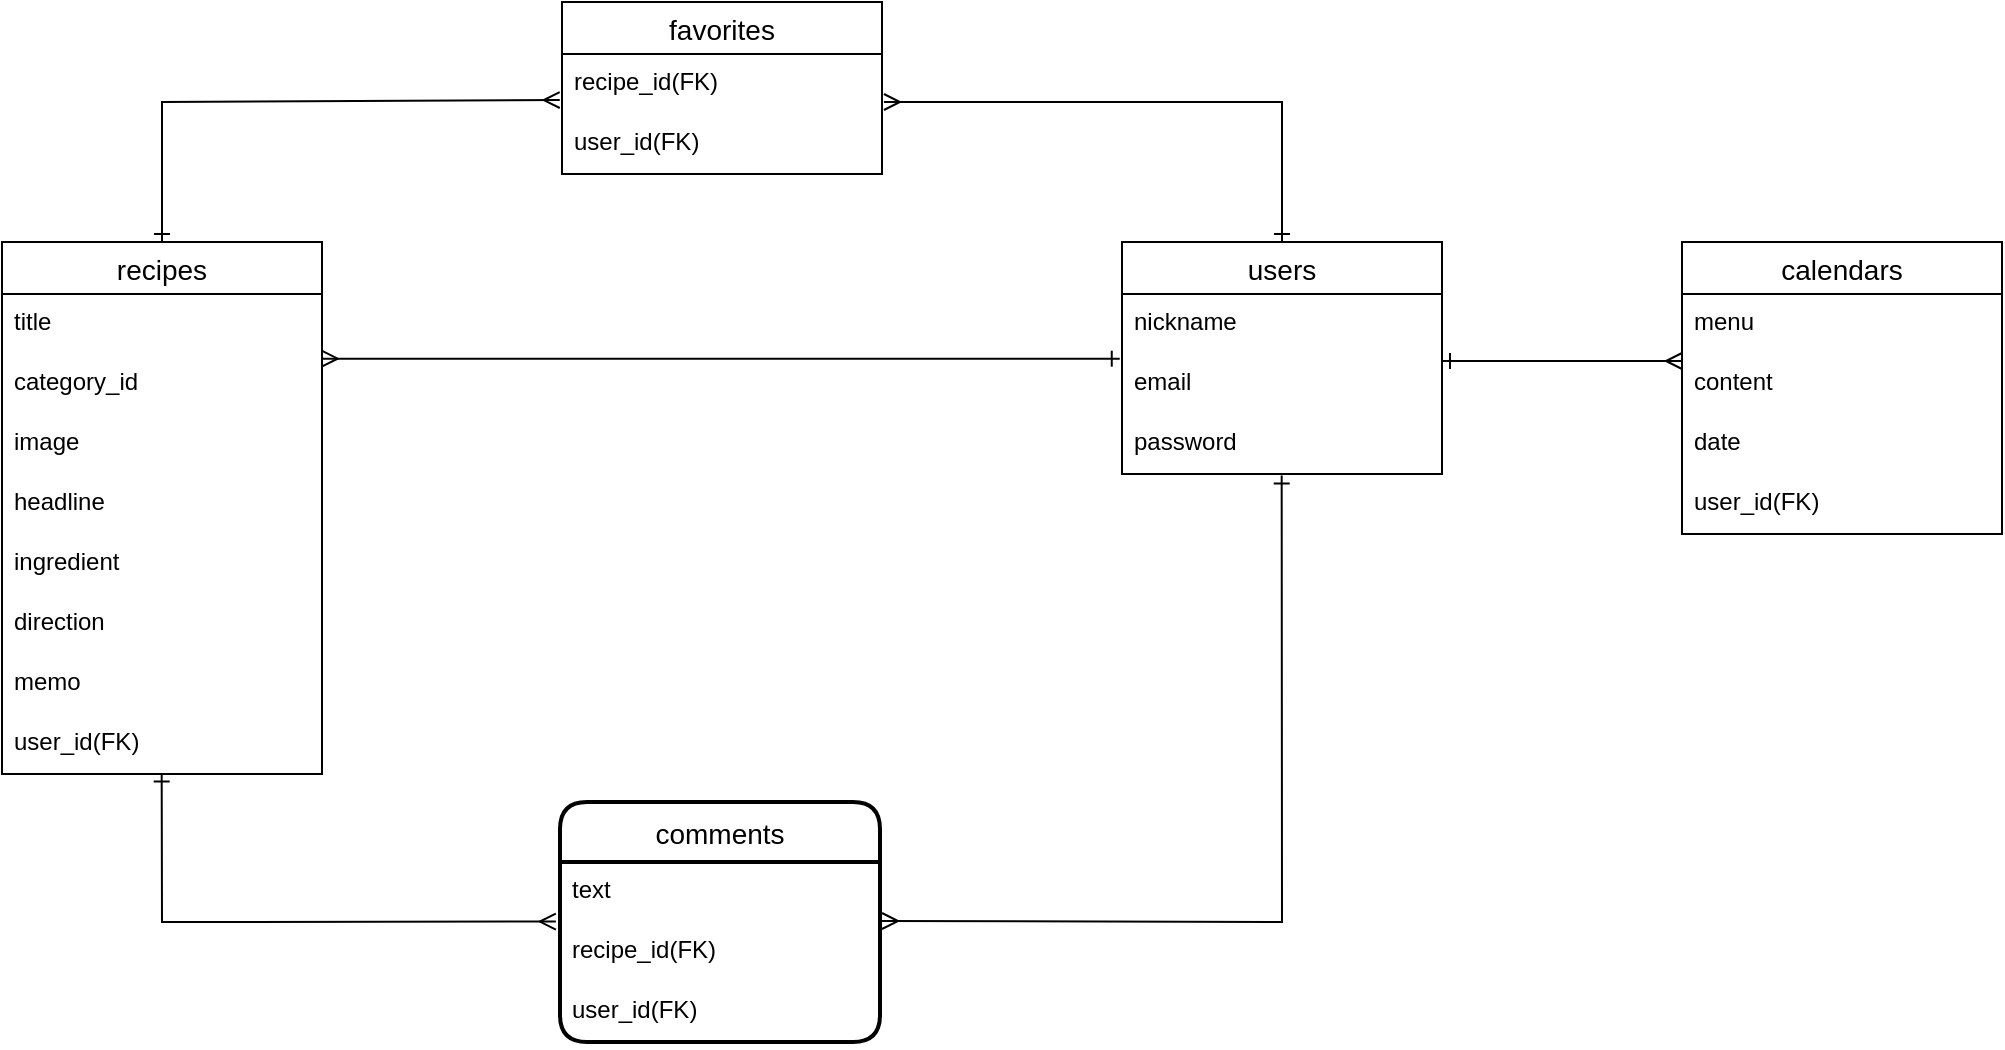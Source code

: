 <mxfile>
    <diagram id="KlwYdV2zwzi2OdbtzaOc" name="ページ1">
        <mxGraphModel dx="932" dy="473" grid="1" gridSize="10" guides="1" tooltips="1" connect="1" arrows="1" fold="1" page="1" pageScale="1" pageWidth="827" pageHeight="1169" math="0" shadow="0">
            <root>
                <mxCell id="0"/>
                <mxCell id="1" parent="0"/>
                <mxCell id="15" value="users" style="swimlane;fontStyle=0;childLayout=stackLayout;horizontal=1;startSize=26;horizontalStack=0;resizeParent=1;resizeParentMax=0;resizeLast=0;collapsible=1;marginBottom=0;align=center;fontSize=14;" parent="1" vertex="1">
                    <mxGeometry x="600" y="160" width="160" height="116" as="geometry"/>
                </mxCell>
                <mxCell id="16" value="nickname" style="text;strokeColor=none;fillColor=none;spacingLeft=4;spacingRight=4;overflow=hidden;rotatable=0;points=[[0,0.5],[1,0.5]];portConstraint=eastwest;fontSize=12;" parent="15" vertex="1">
                    <mxGeometry y="26" width="160" height="30" as="geometry"/>
                </mxCell>
                <mxCell id="17" value="email" style="text;strokeColor=none;fillColor=none;spacingLeft=4;spacingRight=4;overflow=hidden;rotatable=0;points=[[0,0.5],[1,0.5]];portConstraint=eastwest;fontSize=12;" parent="15" vertex="1">
                    <mxGeometry y="56" width="160" height="30" as="geometry"/>
                </mxCell>
                <mxCell id="18" value="password" style="text;strokeColor=none;fillColor=none;spacingLeft=4;spacingRight=4;overflow=hidden;rotatable=0;points=[[0,0.5],[1,0.5]];portConstraint=eastwest;fontSize=12;" parent="15" vertex="1">
                    <mxGeometry y="86" width="160" height="30" as="geometry"/>
                </mxCell>
                <mxCell id="19" value="recipes" style="swimlane;fontStyle=0;childLayout=stackLayout;horizontal=1;startSize=26;horizontalStack=0;resizeParent=1;resizeParentMax=0;resizeLast=0;collapsible=1;marginBottom=0;align=center;fontSize=14;" parent="1" vertex="1">
                    <mxGeometry x="40" y="160" width="160" height="266" as="geometry"/>
                </mxCell>
                <mxCell id="20" value="title" style="text;strokeColor=none;fillColor=none;spacingLeft=4;spacingRight=4;overflow=hidden;rotatable=0;points=[[0,0.5],[1,0.5]];portConstraint=eastwest;fontSize=12;" parent="19" vertex="1">
                    <mxGeometry y="26" width="160" height="30" as="geometry"/>
                </mxCell>
                <mxCell id="21" value="category_id" style="text;strokeColor=none;fillColor=none;spacingLeft=4;spacingRight=4;overflow=hidden;rotatable=0;points=[[0,0.5],[1,0.5]];portConstraint=eastwest;fontSize=12;" parent="19" vertex="1">
                    <mxGeometry y="56" width="160" height="30" as="geometry"/>
                </mxCell>
                <mxCell id="22" value="image" style="text;strokeColor=none;fillColor=none;spacingLeft=4;spacingRight=4;overflow=hidden;rotatable=0;points=[[0,0.5],[1,0.5]];portConstraint=eastwest;fontSize=12;" parent="19" vertex="1">
                    <mxGeometry y="86" width="160" height="30" as="geometry"/>
                </mxCell>
                <mxCell id="34" value="headline" style="text;strokeColor=none;fillColor=none;spacingLeft=4;spacingRight=4;overflow=hidden;rotatable=0;points=[[0,0.5],[1,0.5]];portConstraint=eastwest;fontSize=12;" parent="19" vertex="1">
                    <mxGeometry y="116" width="160" height="30" as="geometry"/>
                </mxCell>
                <mxCell id="36" value="ingredient" style="text;strokeColor=none;fillColor=none;spacingLeft=4;spacingRight=4;overflow=hidden;rotatable=0;points=[[0,0.5],[1,0.5]];portConstraint=eastwest;fontSize=12;" parent="19" vertex="1">
                    <mxGeometry y="146" width="160" height="30" as="geometry"/>
                </mxCell>
                <mxCell id="35" value="direction" style="text;strokeColor=none;fillColor=none;spacingLeft=4;spacingRight=4;overflow=hidden;rotatable=0;points=[[0,0.5],[1,0.5]];portConstraint=eastwest;fontSize=12;" parent="19" vertex="1">
                    <mxGeometry y="176" width="160" height="30" as="geometry"/>
                </mxCell>
                <mxCell id="37" value="memo" style="text;strokeColor=none;fillColor=none;spacingLeft=4;spacingRight=4;overflow=hidden;rotatable=0;points=[[0,0.5],[1,0.5]];portConstraint=eastwest;fontSize=12;" parent="19" vertex="1">
                    <mxGeometry y="206" width="160" height="30" as="geometry"/>
                </mxCell>
                <mxCell id="33" value="user_id(FK)" style="text;strokeColor=none;fillColor=none;spacingLeft=4;spacingRight=4;overflow=hidden;rotatable=0;points=[[0,0.5],[1,0.5]];portConstraint=eastwest;fontSize=12;" parent="19" vertex="1">
                    <mxGeometry y="236" width="160" height="30" as="geometry"/>
                </mxCell>
                <mxCell id="42" value="comments" style="swimlane;childLayout=stackLayout;horizontal=1;startSize=30;horizontalStack=0;rounded=1;fontSize=14;fontStyle=0;strokeWidth=2;resizeParent=0;resizeLast=1;shadow=0;dashed=0;align=center;" parent="1" vertex="1">
                    <mxGeometry x="319" y="440" width="160" height="120" as="geometry"/>
                </mxCell>
                <mxCell id="45" value="text" style="text;strokeColor=none;fillColor=none;spacingLeft=4;spacingRight=4;overflow=hidden;rotatable=0;points=[[0,0.5],[1,0.5]];portConstraint=eastwest;fontSize=12;" parent="42" vertex="1">
                    <mxGeometry y="30" width="160" height="30" as="geometry"/>
                </mxCell>
                <mxCell id="54" value="recipe_id(FK)" style="text;strokeColor=none;fillColor=none;spacingLeft=4;spacingRight=4;overflow=hidden;rotatable=0;points=[[0,0.5],[1,0.5]];portConstraint=eastwest;fontSize=12;" parent="42" vertex="1">
                    <mxGeometry y="60" width="160" height="30" as="geometry"/>
                </mxCell>
                <mxCell id="44" value="user_id(FK)" style="text;strokeColor=none;fillColor=none;spacingLeft=4;spacingRight=4;overflow=hidden;rotatable=0;points=[[0,0.5],[1,0.5]];portConstraint=eastwest;fontSize=12;" parent="42" vertex="1">
                    <mxGeometry y="90" width="160" height="30" as="geometry"/>
                </mxCell>
                <mxCell id="46" value="calendars" style="swimlane;fontStyle=0;childLayout=stackLayout;horizontal=1;startSize=26;horizontalStack=0;resizeParent=1;resizeParentMax=0;resizeLast=0;collapsible=1;marginBottom=0;align=center;fontSize=14;" parent="1" vertex="1">
                    <mxGeometry x="880" y="160" width="160" height="146" as="geometry"/>
                </mxCell>
                <mxCell id="85" value="menu" style="text;strokeColor=none;fillColor=none;spacingLeft=4;spacingRight=4;overflow=hidden;rotatable=0;points=[[0,0.5],[1,0.5]];portConstraint=eastwest;fontSize=12;" parent="46" vertex="1">
                    <mxGeometry y="26" width="160" height="30" as="geometry"/>
                </mxCell>
                <mxCell id="47" value="content" style="text;strokeColor=none;fillColor=none;spacingLeft=4;spacingRight=4;overflow=hidden;rotatable=0;points=[[0,0.5],[1,0.5]];portConstraint=eastwest;fontSize=12;" parent="46" vertex="1">
                    <mxGeometry y="56" width="160" height="30" as="geometry"/>
                </mxCell>
                <mxCell id="86" value="date" style="text;strokeColor=none;fillColor=none;spacingLeft=4;spacingRight=4;overflow=hidden;rotatable=0;points=[[0,0.5],[1,0.5]];portConstraint=eastwest;fontSize=12;" parent="46" vertex="1">
                    <mxGeometry y="86" width="160" height="30" as="geometry"/>
                </mxCell>
                <mxCell id="84" value="user_id(FK)" style="text;strokeColor=none;fillColor=none;spacingLeft=4;spacingRight=4;overflow=hidden;rotatable=0;points=[[0,0.5],[1,0.5]];portConstraint=eastwest;fontSize=12;" parent="46" vertex="1">
                    <mxGeometry y="116" width="160" height="30" as="geometry"/>
                </mxCell>
                <mxCell id="50" value="favorites" style="swimlane;fontStyle=0;childLayout=stackLayout;horizontal=1;startSize=26;horizontalStack=0;resizeParent=1;resizeParentMax=0;resizeLast=0;collapsible=1;marginBottom=0;align=center;fontSize=14;" parent="1" vertex="1">
                    <mxGeometry x="320" y="40" width="160" height="86" as="geometry"/>
                </mxCell>
                <mxCell id="51" value="recipe_id(FK)" style="text;strokeColor=none;fillColor=none;spacingLeft=4;spacingRight=4;overflow=hidden;rotatable=0;points=[[0,0.5],[1,0.5]];portConstraint=eastwest;fontSize=12;" parent="50" vertex="1">
                    <mxGeometry y="26" width="160" height="30" as="geometry"/>
                </mxCell>
                <mxCell id="52" value="user_id(FK)" style="text;strokeColor=none;fillColor=none;spacingLeft=4;spacingRight=4;overflow=hidden;rotatable=0;points=[[0,0.5],[1,0.5]];portConstraint=eastwest;fontSize=12;" parent="50" vertex="1">
                    <mxGeometry y="56" width="160" height="30" as="geometry"/>
                </mxCell>
                <mxCell id="78" style="edgeStyle=none;html=1;exitX=0.499;exitY=1.025;exitDx=0;exitDy=0;startArrow=ERone;startFill=0;endArrow=ERmany;endFill=0;exitPerimeter=0;rounded=0;" parent="1" source="18" edge="1">
                    <mxGeometry relative="1" as="geometry">
                        <mxPoint x="480" y="499.5" as="targetPoint"/>
                        <Array as="points">
                            <mxPoint x="680" y="500"/>
                        </Array>
                        <mxPoint x="690" y="499.5" as="sourcePoint"/>
                    </mxGeometry>
                </mxCell>
                <mxCell id="79" style="edgeStyle=none;html=1;startArrow=ERone;startFill=0;endArrow=ERmany;endFill=0;rounded=0;entryX=-0.013;entryY=-0.008;entryDx=0;entryDy=0;entryPerimeter=0;exitX=0.499;exitY=0.992;exitDx=0;exitDy=0;exitPerimeter=0;" parent="1" source="33" target="54" edge="1">
                    <mxGeometry relative="1" as="geometry">
                        <mxPoint x="300" y="520" as="targetPoint"/>
                        <Array as="points">
                            <mxPoint x="120" y="500"/>
                        </Array>
                        <mxPoint x="120" y="470" as="sourcePoint"/>
                    </mxGeometry>
                </mxCell>
                <mxCell id="80" style="edgeStyle=none;html=1;exitX=0.5;exitY=0;exitDx=0;exitDy=0;startArrow=ERone;startFill=0;endArrow=ERmany;endFill=0;rounded=0;entryX=1.006;entryY=0.8;entryDx=0;entryDy=0;entryPerimeter=0;" parent="1" source="15" target="51" edge="1">
                    <mxGeometry relative="1" as="geometry">
                        <mxPoint x="270" y="382.75" as="targetPoint"/>
                        <Array as="points">
                            <mxPoint x="680" y="90"/>
                        </Array>
                        <mxPoint x="469.84" y="160" as="sourcePoint"/>
                    </mxGeometry>
                </mxCell>
                <mxCell id="81" style="edgeStyle=none;html=1;startArrow=ERone;startFill=0;endArrow=ERmany;endFill=0;rounded=0;entryX=-0.007;entryY=0.767;entryDx=0;entryDy=0;entryPerimeter=0;exitX=0.5;exitY=0;exitDx=0;exitDy=0;" parent="1" source="19" target="51" edge="1">
                    <mxGeometry relative="1" as="geometry">
                        <mxPoint x="80.0" y="80" as="targetPoint"/>
                        <Array as="points">
                            <mxPoint x="120" y="90"/>
                        </Array>
                        <mxPoint x="279.04" y="150" as="sourcePoint"/>
                    </mxGeometry>
                </mxCell>
                <mxCell id="82" style="edgeStyle=none;html=1;exitX=-0.007;exitY=1.078;exitDx=0;exitDy=0;startArrow=ERone;startFill=0;endArrow=ERmany;endFill=0;rounded=0;exitPerimeter=0;entryX=0.999;entryY=0.078;entryDx=0;entryDy=0;entryPerimeter=0;" parent="1" source="16" target="21" edge="1">
                    <mxGeometry relative="1" as="geometry">
                        <mxPoint x="240" y="218" as="targetPoint"/>
                        <mxPoint x="469.04" y="320" as="sourcePoint"/>
                    </mxGeometry>
                </mxCell>
                <mxCell id="87" style="edgeStyle=none;html=1;startArrow=ERone;startFill=0;endArrow=ERmany;endFill=0;rounded=0;" edge="1" parent="1">
                    <mxGeometry relative="1" as="geometry">
                        <mxPoint x="880" y="219.5" as="targetPoint"/>
                        <mxPoint x="760" y="219.5" as="sourcePoint"/>
                    </mxGeometry>
                </mxCell>
            </root>
        </mxGraphModel>
    </diagram>
</mxfile>